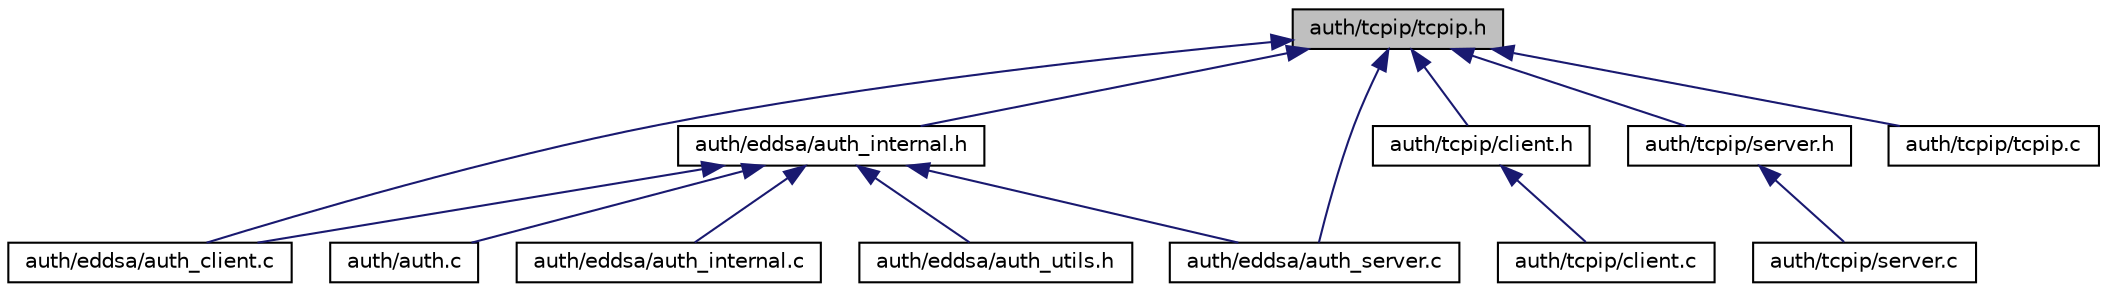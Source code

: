 digraph "auth/tcpip/tcpip.h"
{
  edge [fontname="Helvetica",fontsize="10",labelfontname="Helvetica",labelfontsize="10"];
  node [fontname="Helvetica",fontsize="10",shape=record];
  Node7 [label="auth/tcpip/tcpip.h",height=0.2,width=0.4,color="black", fillcolor="grey75", style="filled", fontcolor="black"];
  Node7 -> Node8 [dir="back",color="midnightblue",fontsize="10",style="solid",fontname="Helvetica"];
  Node8 [label="auth/eddsa/auth_internal.h",height=0.2,width=0.4,color="black", fillcolor="white", style="filled",URL="$auth__internal_8h.html"];
  Node8 -> Node9 [dir="back",color="midnightblue",fontsize="10",style="solid",fontname="Helvetica"];
  Node9 [label="auth/auth.c",height=0.2,width=0.4,color="black", fillcolor="white", style="filled",URL="$auth_8c.html"];
  Node8 -> Node10 [dir="back",color="midnightblue",fontsize="10",style="solid",fontname="Helvetica"];
  Node10 [label="auth/eddsa/auth_client.c",height=0.2,width=0.4,color="black", fillcolor="white", style="filled",URL="$auth__client_8c.html"];
  Node8 -> Node11 [dir="back",color="midnightblue",fontsize="10",style="solid",fontname="Helvetica"];
  Node11 [label="auth/eddsa/auth_internal.c",height=0.2,width=0.4,color="black", fillcolor="white", style="filled",URL="$auth__internal_8c.html"];
  Node8 -> Node12 [dir="back",color="midnightblue",fontsize="10",style="solid",fontname="Helvetica"];
  Node12 [label="auth/eddsa/auth_server.c",height=0.2,width=0.4,color="black", fillcolor="white", style="filled",URL="$auth__server_8c.html"];
  Node8 -> Node13 [dir="back",color="midnightblue",fontsize="10",style="solid",fontname="Helvetica"];
  Node13 [label="auth/eddsa/auth_utils.h",height=0.2,width=0.4,color="black", fillcolor="white", style="filled",URL="$auth__utils_8h.html"];
  Node7 -> Node10 [dir="back",color="midnightblue",fontsize="10",style="solid",fontname="Helvetica"];
  Node7 -> Node12 [dir="back",color="midnightblue",fontsize="10",style="solid",fontname="Helvetica"];
  Node7 -> Node14 [dir="back",color="midnightblue",fontsize="10",style="solid",fontname="Helvetica"];
  Node14 [label="auth/tcpip/client.h",height=0.2,width=0.4,color="black", fillcolor="white", style="filled",URL="$client_8h.html"];
  Node14 -> Node15 [dir="back",color="midnightblue",fontsize="10",style="solid",fontname="Helvetica"];
  Node15 [label="auth/tcpip/client.c",height=0.2,width=0.4,color="black", fillcolor="white", style="filled",URL="$client_8c.html"];
  Node7 -> Node16 [dir="back",color="midnightblue",fontsize="10",style="solid",fontname="Helvetica"];
  Node16 [label="auth/tcpip/server.h",height=0.2,width=0.4,color="black", fillcolor="white", style="filled",URL="$server_8h.html"];
  Node16 -> Node17 [dir="back",color="midnightblue",fontsize="10",style="solid",fontname="Helvetica"];
  Node17 [label="auth/tcpip/server.c",height=0.2,width=0.4,color="black", fillcolor="white", style="filled",URL="$server_8c.html"];
  Node7 -> Node18 [dir="back",color="midnightblue",fontsize="10",style="solid",fontname="Helvetica"];
  Node18 [label="auth/tcpip/tcpip.c",height=0.2,width=0.4,color="black", fillcolor="white", style="filled",URL="$tcpip_8c.html"];
}
